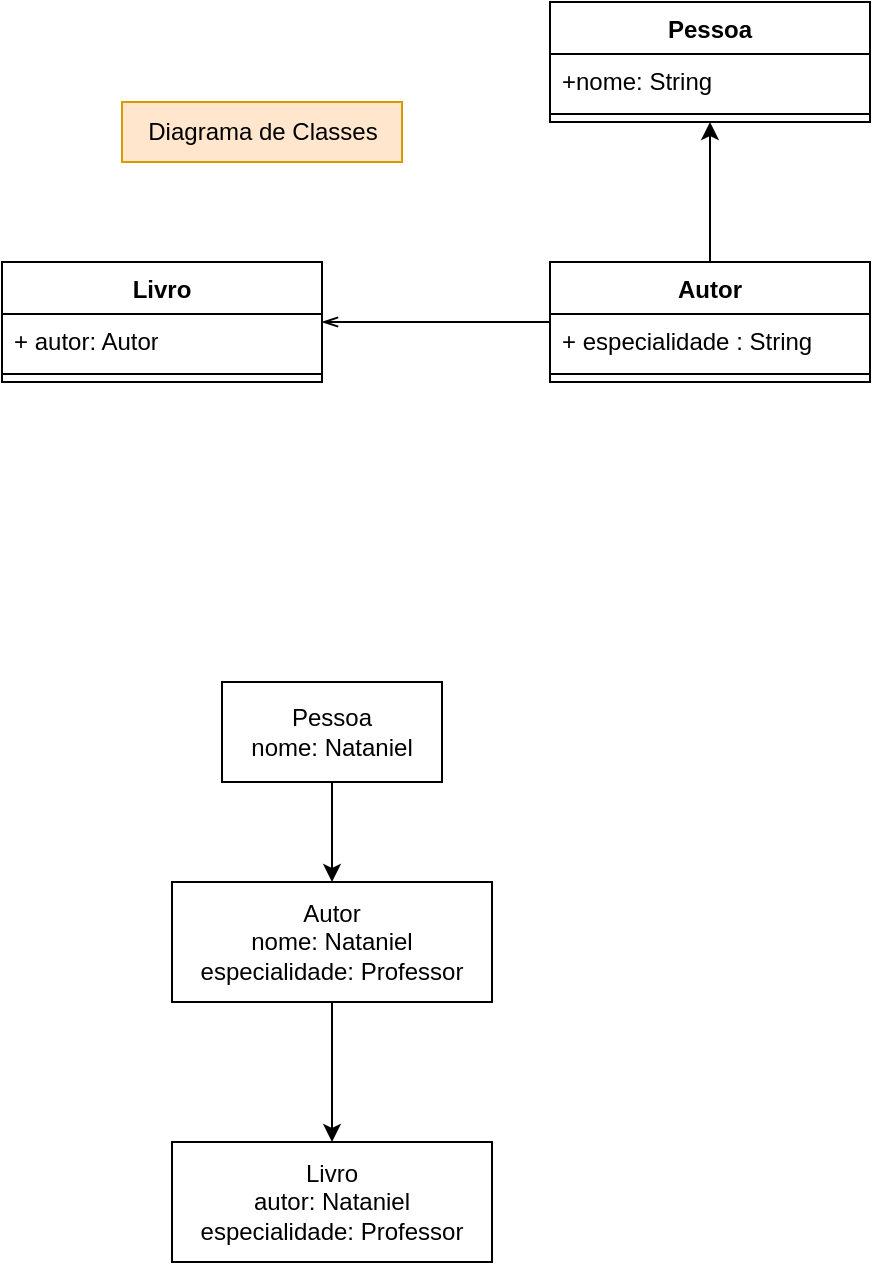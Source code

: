 <mxfile version="28.0.6">
  <diagram name="Página-1" id="WADpwN7cBZMA6mB5cum-">
    <mxGraphModel dx="1418" dy="804" grid="1" gridSize="10" guides="1" tooltips="1" connect="1" arrows="1" fold="1" page="1" pageScale="1" pageWidth="827" pageHeight="1169" math="0" shadow="0">
      <root>
        <mxCell id="0" />
        <mxCell id="1" parent="0" />
        <mxCell id="VuTxXE9pKKoBWTpiBRzc-8" value="" style="edgeStyle=orthogonalEdgeStyle;rounded=0;orthogonalLoop=1;jettySize=auto;html=1;startArrow=openThin;startFill=0;endArrow=none;endFill=0;" edge="1" parent="1" source="VuTxXE9pKKoBWTpiBRzc-1" target="VuTxXE9pKKoBWTpiBRzc-5">
          <mxGeometry relative="1" as="geometry" />
        </mxCell>
        <mxCell id="VuTxXE9pKKoBWTpiBRzc-1" value="Livro" style="swimlane;fontStyle=1;align=center;verticalAlign=top;childLayout=stackLayout;horizontal=1;startSize=26;horizontalStack=0;resizeParent=1;resizeParentMax=0;resizeLast=0;collapsible=1;marginBottom=0;whiteSpace=wrap;html=1;" vertex="1" parent="1">
          <mxGeometry x="60" y="170" width="160" height="60" as="geometry" />
        </mxCell>
        <mxCell id="VuTxXE9pKKoBWTpiBRzc-2" value="+ autor: Autor" style="text;strokeColor=none;fillColor=none;align=left;verticalAlign=top;spacingLeft=4;spacingRight=4;overflow=hidden;rotatable=0;points=[[0,0.5],[1,0.5]];portConstraint=eastwest;whiteSpace=wrap;html=1;" vertex="1" parent="VuTxXE9pKKoBWTpiBRzc-1">
          <mxGeometry y="26" width="160" height="26" as="geometry" />
        </mxCell>
        <mxCell id="VuTxXE9pKKoBWTpiBRzc-3" value="" style="line;strokeWidth=1;fillColor=none;align=left;verticalAlign=middle;spacingTop=-1;spacingLeft=3;spacingRight=3;rotatable=0;labelPosition=right;points=[];portConstraint=eastwest;strokeColor=inherit;" vertex="1" parent="VuTxXE9pKKoBWTpiBRzc-1">
          <mxGeometry y="52" width="160" height="8" as="geometry" />
        </mxCell>
        <mxCell id="VuTxXE9pKKoBWTpiBRzc-12" value="" style="edgeStyle=orthogonalEdgeStyle;rounded=0;orthogonalLoop=1;jettySize=auto;html=1;" edge="1" parent="1" source="VuTxXE9pKKoBWTpiBRzc-5" target="VuTxXE9pKKoBWTpiBRzc-9">
          <mxGeometry relative="1" as="geometry" />
        </mxCell>
        <mxCell id="VuTxXE9pKKoBWTpiBRzc-5" value="Autor" style="swimlane;fontStyle=1;align=center;verticalAlign=top;childLayout=stackLayout;horizontal=1;startSize=26;horizontalStack=0;resizeParent=1;resizeParentMax=0;resizeLast=0;collapsible=1;marginBottom=0;whiteSpace=wrap;html=1;" vertex="1" parent="1">
          <mxGeometry x="334" y="170" width="160" height="60" as="geometry" />
        </mxCell>
        <mxCell id="VuTxXE9pKKoBWTpiBRzc-6" value="+ especialidade : String" style="text;strokeColor=none;fillColor=none;align=left;verticalAlign=top;spacingLeft=4;spacingRight=4;overflow=hidden;rotatable=0;points=[[0,0.5],[1,0.5]];portConstraint=eastwest;whiteSpace=wrap;html=1;" vertex="1" parent="VuTxXE9pKKoBWTpiBRzc-5">
          <mxGeometry y="26" width="160" height="26" as="geometry" />
        </mxCell>
        <mxCell id="VuTxXE9pKKoBWTpiBRzc-7" value="" style="line;strokeWidth=1;fillColor=none;align=left;verticalAlign=middle;spacingTop=-1;spacingLeft=3;spacingRight=3;rotatable=0;labelPosition=right;points=[];portConstraint=eastwest;strokeColor=inherit;" vertex="1" parent="VuTxXE9pKKoBWTpiBRzc-5">
          <mxGeometry y="52" width="160" height="8" as="geometry" />
        </mxCell>
        <mxCell id="VuTxXE9pKKoBWTpiBRzc-9" value="Pessoa" style="swimlane;fontStyle=1;align=center;verticalAlign=top;childLayout=stackLayout;horizontal=1;startSize=26;horizontalStack=0;resizeParent=1;resizeParentMax=0;resizeLast=0;collapsible=1;marginBottom=0;whiteSpace=wrap;html=1;" vertex="1" parent="1">
          <mxGeometry x="334" y="40" width="160" height="60" as="geometry" />
        </mxCell>
        <mxCell id="VuTxXE9pKKoBWTpiBRzc-10" value="+nome: String" style="text;strokeColor=none;fillColor=none;align=left;verticalAlign=top;spacingLeft=4;spacingRight=4;overflow=hidden;rotatable=0;points=[[0,0.5],[1,0.5]];portConstraint=eastwest;whiteSpace=wrap;html=1;" vertex="1" parent="VuTxXE9pKKoBWTpiBRzc-9">
          <mxGeometry y="26" width="160" height="26" as="geometry" />
        </mxCell>
        <mxCell id="VuTxXE9pKKoBWTpiBRzc-11" value="" style="line;strokeWidth=1;fillColor=none;align=left;verticalAlign=middle;spacingTop=-1;spacingLeft=3;spacingRight=3;rotatable=0;labelPosition=right;points=[];portConstraint=eastwest;strokeColor=inherit;" vertex="1" parent="VuTxXE9pKKoBWTpiBRzc-9">
          <mxGeometry y="52" width="160" height="8" as="geometry" />
        </mxCell>
        <mxCell id="VuTxXE9pKKoBWTpiBRzc-13" value="Diagrama de Classes" style="text;html=1;align=center;verticalAlign=middle;resizable=0;points=[];autosize=1;strokeColor=#d79b00;fillColor=#ffe6cc;" vertex="1" parent="1">
          <mxGeometry x="120" y="90" width="140" height="30" as="geometry" />
        </mxCell>
        <mxCell id="VuTxXE9pKKoBWTpiBRzc-17" style="edgeStyle=orthogonalEdgeStyle;rounded=0;orthogonalLoop=1;jettySize=auto;html=1;entryX=0.5;entryY=0;entryDx=0;entryDy=0;" edge="1" parent="1" source="VuTxXE9pKKoBWTpiBRzc-14" target="VuTxXE9pKKoBWTpiBRzc-15">
          <mxGeometry relative="1" as="geometry" />
        </mxCell>
        <mxCell id="VuTxXE9pKKoBWTpiBRzc-14" value="Pessoa&lt;div&gt;nome: Nataniel&lt;/div&gt;" style="html=1;whiteSpace=wrap;" vertex="1" parent="1">
          <mxGeometry x="170" y="380" width="110" height="50" as="geometry" />
        </mxCell>
        <mxCell id="VuTxXE9pKKoBWTpiBRzc-18" style="edgeStyle=orthogonalEdgeStyle;rounded=0;orthogonalLoop=1;jettySize=auto;html=1;entryX=0.5;entryY=0;entryDx=0;entryDy=0;" edge="1" parent="1" source="VuTxXE9pKKoBWTpiBRzc-15" target="VuTxXE9pKKoBWTpiBRzc-16">
          <mxGeometry relative="1" as="geometry" />
        </mxCell>
        <mxCell id="VuTxXE9pKKoBWTpiBRzc-15" value="Autor&lt;div&gt;nome: Nataniel&lt;/div&gt;&lt;div&gt;especialidade: Professor&lt;/div&gt;" style="html=1;whiteSpace=wrap;" vertex="1" parent="1">
          <mxGeometry x="145" y="480" width="160" height="60" as="geometry" />
        </mxCell>
        <mxCell id="VuTxXE9pKKoBWTpiBRzc-16" value="Livro&lt;br&gt;&lt;div&gt;autor: Nataniel&lt;/div&gt;&lt;div&gt;especialidade: Professor&lt;/div&gt;" style="html=1;whiteSpace=wrap;" vertex="1" parent="1">
          <mxGeometry x="145" y="610" width="160" height="60" as="geometry" />
        </mxCell>
      </root>
    </mxGraphModel>
  </diagram>
</mxfile>

